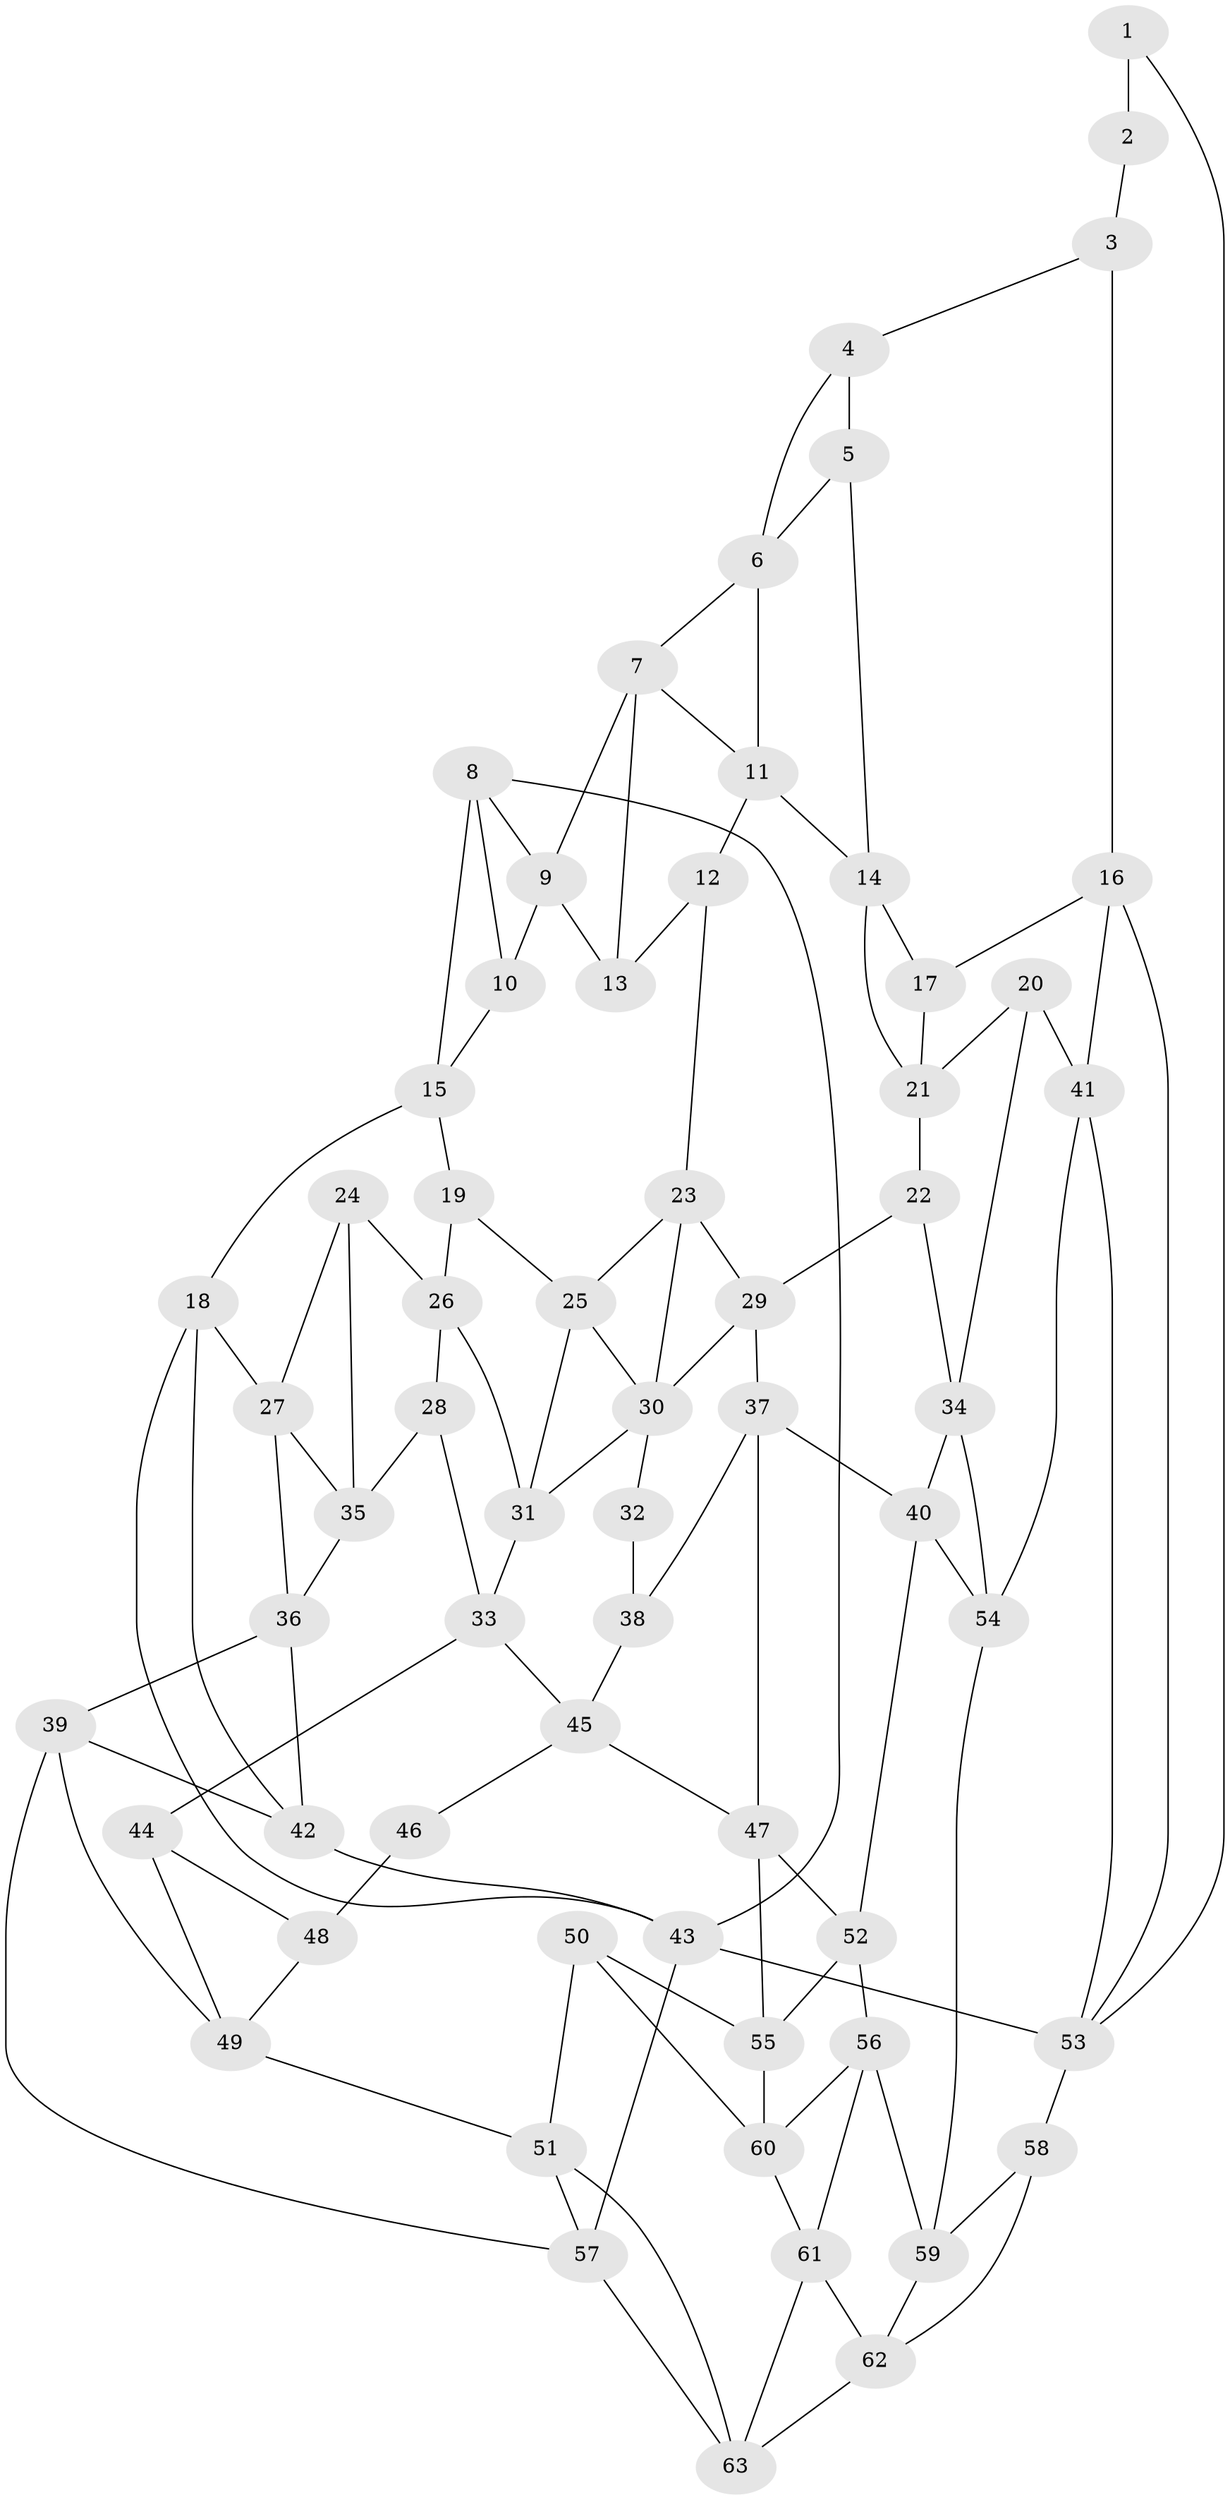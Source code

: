 // original degree distribution, {3: 0.015873015873015872, 4: 0.25396825396825395, 6: 0.23809523809523808, 5: 0.49206349206349204}
// Generated by graph-tools (version 1.1) at 2025/03/03/09/25 03:03:22]
// undirected, 63 vertices, 115 edges
graph export_dot {
graph [start="1"]
  node [color=gray90,style=filled];
  1;
  2;
  3;
  4;
  5;
  6;
  7;
  8;
  9;
  10;
  11;
  12;
  13;
  14;
  15;
  16;
  17;
  18;
  19;
  20;
  21;
  22;
  23;
  24;
  25;
  26;
  27;
  28;
  29;
  30;
  31;
  32;
  33;
  34;
  35;
  36;
  37;
  38;
  39;
  40;
  41;
  42;
  43;
  44;
  45;
  46;
  47;
  48;
  49;
  50;
  51;
  52;
  53;
  54;
  55;
  56;
  57;
  58;
  59;
  60;
  61;
  62;
  63;
  1 -- 2 [weight=2.0];
  1 -- 53 [weight=1.0];
  2 -- 3 [weight=1.0];
  3 -- 4 [weight=1.0];
  3 -- 16 [weight=1.0];
  4 -- 5 [weight=1.0];
  4 -- 6 [weight=1.0];
  5 -- 6 [weight=1.0];
  5 -- 14 [weight=1.0];
  6 -- 7 [weight=1.0];
  6 -- 11 [weight=1.0];
  7 -- 9 [weight=1.0];
  7 -- 11 [weight=1.0];
  7 -- 13 [weight=1.0];
  8 -- 9 [weight=1.0];
  8 -- 10 [weight=1.0];
  8 -- 15 [weight=1.0];
  8 -- 43 [weight=1.0];
  9 -- 10 [weight=2.0];
  9 -- 13 [weight=2.0];
  10 -- 15 [weight=1.0];
  11 -- 12 [weight=1.0];
  11 -- 14 [weight=1.0];
  12 -- 13 [weight=1.0];
  12 -- 23 [weight=1.0];
  14 -- 17 [weight=1.0];
  14 -- 21 [weight=1.0];
  15 -- 18 [weight=1.0];
  15 -- 19 [weight=1.0];
  16 -- 17 [weight=1.0];
  16 -- 41 [weight=1.0];
  16 -- 53 [weight=1.0];
  17 -- 21 [weight=1.0];
  18 -- 27 [weight=1.0];
  18 -- 42 [weight=1.0];
  18 -- 43 [weight=1.0];
  19 -- 25 [weight=1.0];
  19 -- 26 [weight=1.0];
  20 -- 21 [weight=1.0];
  20 -- 34 [weight=1.0];
  20 -- 41 [weight=1.0];
  21 -- 22 [weight=1.0];
  22 -- 29 [weight=1.0];
  22 -- 34 [weight=1.0];
  23 -- 25 [weight=1.0];
  23 -- 29 [weight=1.0];
  23 -- 30 [weight=1.0];
  24 -- 26 [weight=1.0];
  24 -- 27 [weight=1.0];
  24 -- 35 [weight=1.0];
  25 -- 30 [weight=1.0];
  25 -- 31 [weight=1.0];
  26 -- 28 [weight=1.0];
  26 -- 31 [weight=1.0];
  27 -- 35 [weight=1.0];
  27 -- 36 [weight=1.0];
  28 -- 33 [weight=1.0];
  28 -- 35 [weight=1.0];
  29 -- 30 [weight=1.0];
  29 -- 37 [weight=1.0];
  30 -- 31 [weight=1.0];
  30 -- 32 [weight=2.0];
  31 -- 33 [weight=1.0];
  32 -- 38 [weight=2.0];
  33 -- 44 [weight=1.0];
  33 -- 45 [weight=1.0];
  34 -- 40 [weight=1.0];
  34 -- 54 [weight=1.0];
  35 -- 36 [weight=1.0];
  36 -- 39 [weight=1.0];
  36 -- 42 [weight=1.0];
  37 -- 38 [weight=1.0];
  37 -- 40 [weight=1.0];
  37 -- 47 [weight=1.0];
  38 -- 45 [weight=1.0];
  39 -- 42 [weight=1.0];
  39 -- 49 [weight=1.0];
  39 -- 57 [weight=1.0];
  40 -- 52 [weight=1.0];
  40 -- 54 [weight=1.0];
  41 -- 53 [weight=1.0];
  41 -- 54 [weight=1.0];
  42 -- 43 [weight=1.0];
  43 -- 53 [weight=2.0];
  43 -- 57 [weight=1.0];
  44 -- 48 [weight=1.0];
  44 -- 49 [weight=1.0];
  45 -- 46 [weight=1.0];
  45 -- 47 [weight=1.0];
  46 -- 48 [weight=2.0];
  47 -- 52 [weight=1.0];
  47 -- 55 [weight=1.0];
  48 -- 49 [weight=1.0];
  49 -- 51 [weight=1.0];
  50 -- 51 [weight=1.0];
  50 -- 55 [weight=1.0];
  50 -- 60 [weight=1.0];
  51 -- 57 [weight=1.0];
  51 -- 63 [weight=1.0];
  52 -- 55 [weight=1.0];
  52 -- 56 [weight=1.0];
  53 -- 58 [weight=1.0];
  54 -- 59 [weight=1.0];
  55 -- 60 [weight=1.0];
  56 -- 59 [weight=1.0];
  56 -- 60 [weight=1.0];
  56 -- 61 [weight=1.0];
  57 -- 63 [weight=1.0];
  58 -- 59 [weight=1.0];
  58 -- 62 [weight=1.0];
  59 -- 62 [weight=1.0];
  60 -- 61 [weight=1.0];
  61 -- 62 [weight=1.0];
  61 -- 63 [weight=1.0];
  62 -- 63 [weight=1.0];
}
